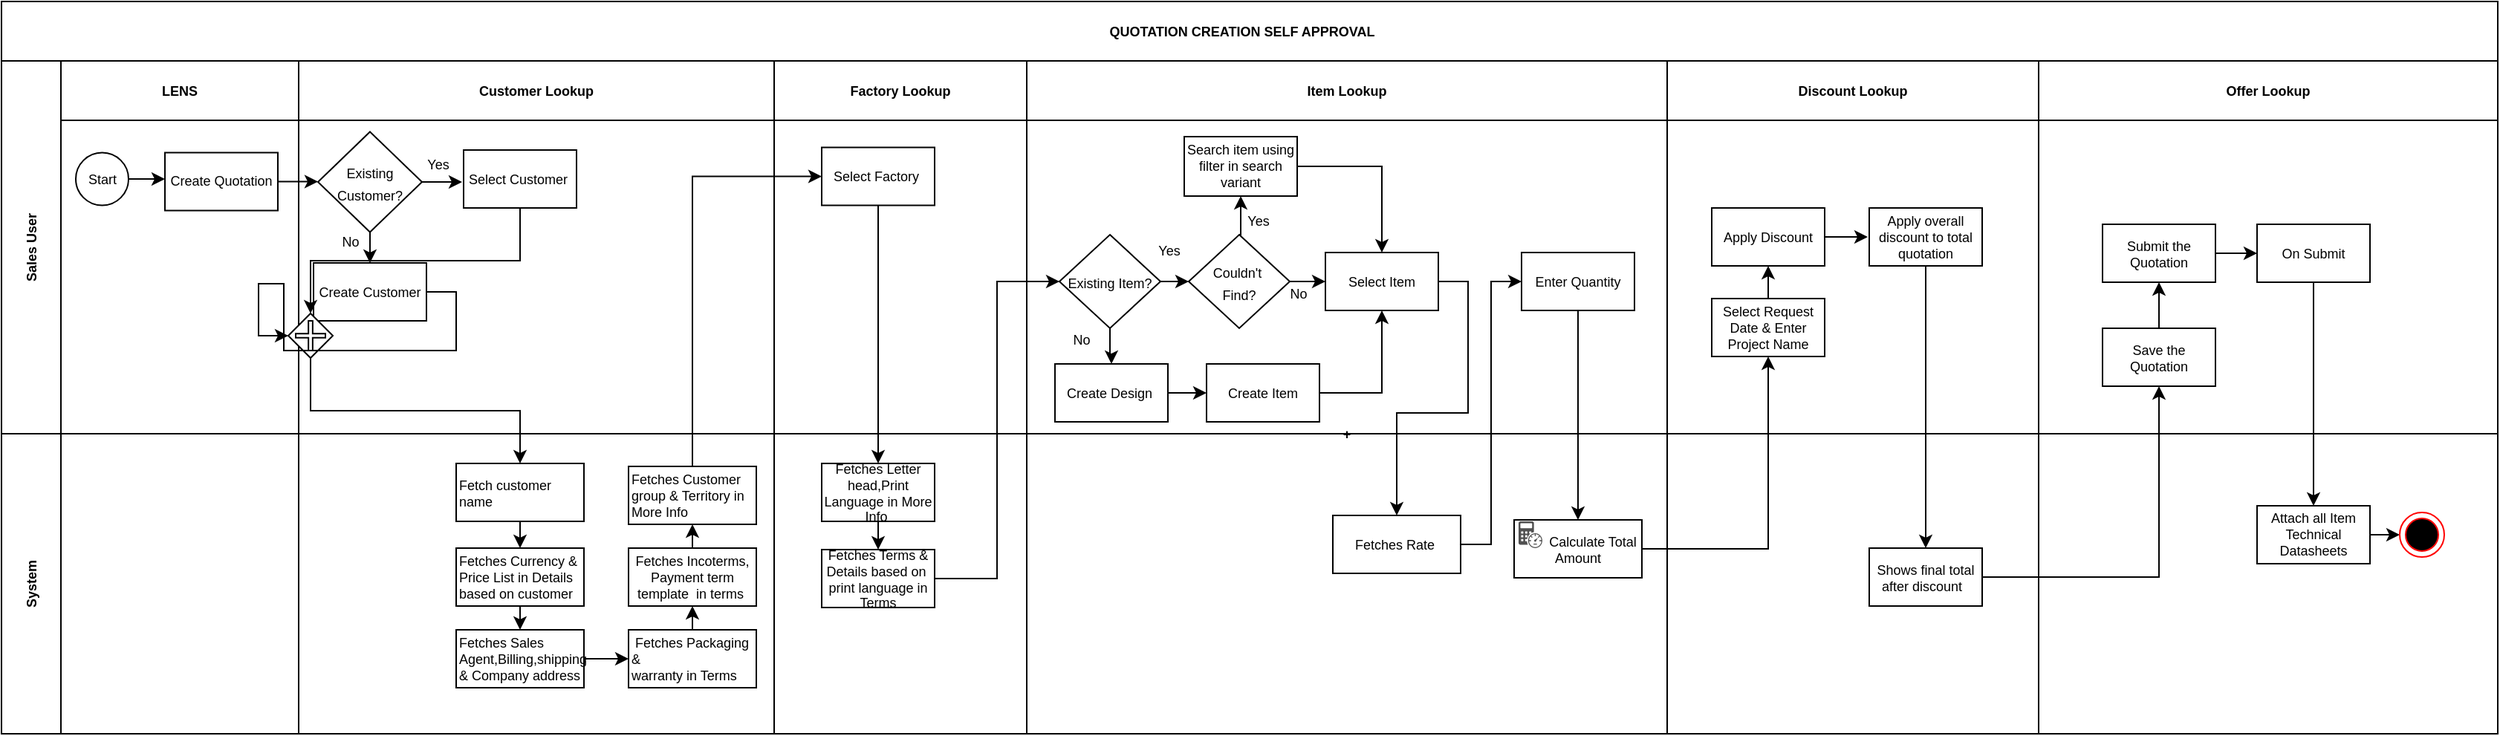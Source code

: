 <mxfile version="28.0.1">
  <diagram name="Page-1" id="TXxOkmzMB-AsiZWHqzil">
    <mxGraphModel dx="1201" dy="489" grid="1" gridSize="10" guides="1" tooltips="1" connect="1" arrows="1" fold="1" page="1" pageScale="1" pageWidth="1400" pageHeight="850" math="0" shadow="0">
      <root>
        <mxCell id="0" />
        <mxCell id="1" parent="0" />
        <mxCell id="I9-Bo0b2mwKEJArJB-ll-1" value="QUOTATION CREATION SELF APPROVAL    " style="shape=table;childLayout=tableLayout;startSize=40;collapsible=0;recursiveResize=0;expand=0;fontSize=9;fontStyle=1" vertex="1" parent="1">
          <mxGeometry x="90" width="1680.0" height="493.0" as="geometry" />
        </mxCell>
        <mxCell id="I9-Bo0b2mwKEJArJB-ll-2" value="Sales User" style="shape=tableRow;horizontal=0;swimlaneHead=0;swimlaneBody=0;top=0;left=0;strokeColor=inherit;bottom=0;right=0;dropTarget=0;fontStyle=1;fillColor=none;points=[[0,0.5],[1,0.5]];portConstraint=eastwest;startSize=40;collapsible=0;recursiveResize=0;expand=0;fontSize=9;" vertex="1" parent="I9-Bo0b2mwKEJArJB-ll-1">
          <mxGeometry y="40" width="1680.0" height="251" as="geometry" />
        </mxCell>
        <mxCell id="I9-Bo0b2mwKEJArJB-ll-3" value="LENS" style="swimlane;swimlaneHead=0;swimlaneBody=0;fontStyle=1;strokeColor=inherit;connectable=0;fillColor=none;startSize=40;collapsible=0;recursiveResize=0;expand=0;fontSize=9;" vertex="1" parent="I9-Bo0b2mwKEJArJB-ll-2">
          <mxGeometry x="40" width="160" height="251" as="geometry">
            <mxRectangle width="160" height="251" as="alternateBounds" />
          </mxGeometry>
        </mxCell>
        <mxCell id="I9-Bo0b2mwKEJArJB-ll-82" style="edgeStyle=orthogonalEdgeStyle;rounded=0;orthogonalLoop=1;jettySize=auto;html=1;exitX=1;exitY=0.5;exitDx=0;exitDy=0;" edge="1" parent="I9-Bo0b2mwKEJArJB-ll-3" source="I9-Bo0b2mwKEJArJB-ll-34">
          <mxGeometry relative="1" as="geometry">
            <mxPoint x="70" y="79.5" as="targetPoint" />
          </mxGeometry>
        </mxCell>
        <mxCell id="I9-Bo0b2mwKEJArJB-ll-34" value="&lt;font&gt;Start&lt;/font&gt;" style="ellipse;whiteSpace=wrap;html=1;aspect=fixed;fontSize=9;" vertex="1" parent="I9-Bo0b2mwKEJArJB-ll-3">
          <mxGeometry x="10" y="61.75" width="35.5" height="35.5" as="geometry" />
        </mxCell>
        <mxCell id="I9-Bo0b2mwKEJArJB-ll-36" value="Create Quotation" style="rounded=0;whiteSpace=wrap;html=1;align=center;fontSize=9;" vertex="1" parent="I9-Bo0b2mwKEJArJB-ll-3">
          <mxGeometry x="70" y="61.75" width="76" height="39" as="geometry" />
        </mxCell>
        <mxCell id="I9-Bo0b2mwKEJArJB-ll-4" value="Customer Lookup" style="swimlane;swimlaneHead=0;swimlaneBody=0;fontStyle=1;strokeColor=inherit;connectable=0;fillColor=none;startSize=40;collapsible=0;recursiveResize=0;expand=0;fontSize=9;" vertex="1" parent="I9-Bo0b2mwKEJArJB-ll-2">
          <mxGeometry x="200" width="320" height="251" as="geometry">
            <mxRectangle width="320" height="251" as="alternateBounds" />
          </mxGeometry>
        </mxCell>
        <mxCell id="I9-Bo0b2mwKEJArJB-ll-5" value="Create Customer" style="rounded=0;whiteSpace=wrap;html=1;align=center;fontSize=9;" vertex="1" parent="I9-Bo0b2mwKEJArJB-ll-4">
          <mxGeometry x="10" y="136" width="76" height="39" as="geometry" />
        </mxCell>
        <mxCell id="I9-Bo0b2mwKEJArJB-ll-6" style="edgeStyle=orthogonalEdgeStyle;rounded=0;orthogonalLoop=1;jettySize=auto;html=1;exitX=0.5;exitY=0;exitDx=0;exitDy=0;entryX=0.5;entryY=1;entryDx=0;entryDy=0;fontSize=9;" edge="1" parent="I9-Bo0b2mwKEJArJB-ll-4" source="I9-Bo0b2mwKEJArJB-ll-7" target="I9-Bo0b2mwKEJArJB-ll-8">
          <mxGeometry relative="1" as="geometry" />
        </mxCell>
        <mxCell id="I9-Bo0b2mwKEJArJB-ll-7" value="Select Request Date &amp;amp; Enter Project Name" style="rounded=0;whiteSpace=wrap;html=1;align=center;fontSize=9;" vertex="1" parent="I9-Bo0b2mwKEJArJB-ll-4">
          <mxGeometry x="951" y="160" width="76" height="39" as="geometry" />
        </mxCell>
        <mxCell id="I9-Bo0b2mwKEJArJB-ll-173" style="edgeStyle=orthogonalEdgeStyle;rounded=0;orthogonalLoop=1;jettySize=auto;html=1;exitX=1;exitY=0.5;exitDx=0;exitDy=0;" edge="1" parent="I9-Bo0b2mwKEJArJB-ll-4" source="I9-Bo0b2mwKEJArJB-ll-8">
          <mxGeometry relative="1" as="geometry">
            <mxPoint x="1056" y="118.833" as="targetPoint" />
          </mxGeometry>
        </mxCell>
        <mxCell id="I9-Bo0b2mwKEJArJB-ll-8" value="Apply Discount" style="rounded=0;whiteSpace=wrap;html=1;align=center;fontSize=9;" vertex="1" parent="I9-Bo0b2mwKEJArJB-ll-4">
          <mxGeometry x="951" y="99" width="76" height="39" as="geometry" />
        </mxCell>
        <mxCell id="I9-Bo0b2mwKEJArJB-ll-9" value="Select Item" style="rounded=0;whiteSpace=wrap;html=1;align=center;fontSize=9;" vertex="1" parent="I9-Bo0b2mwKEJArJB-ll-4">
          <mxGeometry x="691" y="129" width="76" height="39" as="geometry" />
        </mxCell>
        <mxCell id="I9-Bo0b2mwKEJArJB-ll-91" value="Select Customer&amp;nbsp;" style="rounded=0;whiteSpace=wrap;html=1;align=center;fontSize=9;" vertex="1" parent="I9-Bo0b2mwKEJArJB-ll-4">
          <mxGeometry x="111" y="60" width="76" height="39" as="geometry" />
        </mxCell>
        <mxCell id="I9-Bo0b2mwKEJArJB-ll-111" style="edgeStyle=orthogonalEdgeStyle;rounded=0;orthogonalLoop=1;jettySize=auto;html=1;exitX=1;exitY=0.5;exitDx=0;exitDy=0;" edge="1" parent="I9-Bo0b2mwKEJArJB-ll-4" source="I9-Bo0b2mwKEJArJB-ll-106">
          <mxGeometry relative="1" as="geometry">
            <mxPoint x="110" y="81.167" as="targetPoint" />
          </mxGeometry>
        </mxCell>
        <mxCell id="I9-Bo0b2mwKEJArJB-ll-112" style="edgeStyle=orthogonalEdgeStyle;rounded=0;orthogonalLoop=1;jettySize=auto;html=1;exitX=0.5;exitY=1;exitDx=0;exitDy=0;entryX=0.5;entryY=0;entryDx=0;entryDy=0;" edge="1" parent="I9-Bo0b2mwKEJArJB-ll-4" source="I9-Bo0b2mwKEJArJB-ll-106" target="I9-Bo0b2mwKEJArJB-ll-5">
          <mxGeometry relative="1" as="geometry" />
        </mxCell>
        <mxCell id="I9-Bo0b2mwKEJArJB-ll-106" value="&lt;font style=&quot;font-size: 9px;&quot;&gt;Existing Customer?&lt;/font&gt;" style="rhombus;whiteSpace=wrap;html=1;" vertex="1" parent="I9-Bo0b2mwKEJArJB-ll-4">
          <mxGeometry x="13" y="47.75" width="70" height="67.5" as="geometry" />
        </mxCell>
        <mxCell id="I9-Bo0b2mwKEJArJB-ll-113" value="&lt;font style=&quot;font-size: 9px;&quot;&gt;No&lt;/font&gt;" style="text;html=1;align=center;verticalAlign=middle;whiteSpace=wrap;rounded=0;" vertex="1" parent="I9-Bo0b2mwKEJArJB-ll-4">
          <mxGeometry x="20" y="115.25" width="30" height="12.25" as="geometry" />
        </mxCell>
        <mxCell id="I9-Bo0b2mwKEJArJB-ll-114" value="&lt;font style=&quot;font-size: 9px;&quot;&gt;Yes&lt;/font&gt;" style="text;html=1;align=center;verticalAlign=middle;whiteSpace=wrap;rounded=0;" vertex="1" parent="I9-Bo0b2mwKEJArJB-ll-4">
          <mxGeometry x="79" y="63" width="30" height="12.25" as="geometry" />
        </mxCell>
        <mxCell id="I9-Bo0b2mwKEJArJB-ll-123" value="Factory Lookup" style="swimlane;swimlaneHead=0;swimlaneBody=0;fontStyle=1;strokeColor=inherit;connectable=0;fillColor=none;startSize=40;collapsible=0;recursiveResize=0;expand=0;fontSize=9;" vertex="1" parent="I9-Bo0b2mwKEJArJB-ll-2">
          <mxGeometry x="520" width="170" height="251" as="geometry">
            <mxRectangle width="170" height="251" as="alternateBounds" />
          </mxGeometry>
        </mxCell>
        <mxCell id="I9-Bo0b2mwKEJArJB-ll-127" value="Select Factory&amp;nbsp;" style="rounded=0;whiteSpace=wrap;html=1;align=center;fontSize=9;" vertex="1" parent="I9-Bo0b2mwKEJArJB-ll-123">
          <mxGeometry x="32" y="58.25" width="76" height="39" as="geometry" />
        </mxCell>
        <mxCell id="I9-Bo0b2mwKEJArJB-ll-10" value="Item Lookup" style="swimlane;swimlaneHead=0;swimlaneBody=0;fontStyle=1;strokeColor=inherit;connectable=0;fillColor=none;startSize=40;collapsible=0;recursiveResize=0;expand=0;fontSize=9;" vertex="1" parent="I9-Bo0b2mwKEJArJB-ll-2">
          <mxGeometry x="690" width="431" height="251" as="geometry">
            <mxRectangle width="431" height="251" as="alternateBounds" />
          </mxGeometry>
        </mxCell>
        <mxCell id="I9-Bo0b2mwKEJArJB-ll-138" value="Search item using filter in search variant" style="rounded=0;whiteSpace=wrap;html=1;align=center;fontSize=9;" vertex="1" parent="I9-Bo0b2mwKEJArJB-ll-10">
          <mxGeometry x="106" y="51" width="76" height="40" as="geometry" />
        </mxCell>
        <mxCell id="I9-Bo0b2mwKEJArJB-ll-153" style="edgeStyle=orthogonalEdgeStyle;rounded=0;orthogonalLoop=1;jettySize=auto;html=1;exitX=1;exitY=0.5;exitDx=0;exitDy=0;entryX=0;entryY=0.5;entryDx=0;entryDy=0;" edge="1" parent="I9-Bo0b2mwKEJArJB-ll-10" source="I9-Bo0b2mwKEJArJB-ll-139" target="I9-Bo0b2mwKEJArJB-ll-152">
          <mxGeometry relative="1" as="geometry" />
        </mxCell>
        <mxCell id="I9-Bo0b2mwKEJArJB-ll-139" value="Create Design&amp;nbsp;" style="rounded=0;whiteSpace=wrap;html=1;align=center;fontSize=9;" vertex="1" parent="I9-Bo0b2mwKEJArJB-ll-10">
          <mxGeometry x="19" y="204" width="76" height="39" as="geometry" />
        </mxCell>
        <mxCell id="I9-Bo0b2mwKEJArJB-ll-160" style="edgeStyle=orthogonalEdgeStyle;rounded=0;orthogonalLoop=1;jettySize=auto;html=1;exitX=0.5;exitY=1;exitDx=0;exitDy=0;" edge="1" parent="I9-Bo0b2mwKEJArJB-ll-10" source="I9-Bo0b2mwKEJArJB-ll-135" target="I9-Bo0b2mwKEJArJB-ll-139">
          <mxGeometry relative="1" as="geometry" />
        </mxCell>
        <mxCell id="I9-Bo0b2mwKEJArJB-ll-162" style="edgeStyle=orthogonalEdgeStyle;rounded=0;orthogonalLoop=1;jettySize=auto;html=1;exitX=1;exitY=0.5;exitDx=0;exitDy=0;entryX=0;entryY=0.5;entryDx=0;entryDy=0;" edge="1" parent="I9-Bo0b2mwKEJArJB-ll-10" source="I9-Bo0b2mwKEJArJB-ll-135" target="I9-Bo0b2mwKEJArJB-ll-161">
          <mxGeometry relative="1" as="geometry" />
        </mxCell>
        <mxCell id="I9-Bo0b2mwKEJArJB-ll-135" value="&lt;font style=&quot;font-size: 9px;&quot;&gt;Existing Item?&lt;/font&gt;" style="rhombus;whiteSpace=wrap;html=1;" vertex="1" parent="I9-Bo0b2mwKEJArJB-ll-10">
          <mxGeometry x="22" y="117" width="68" height="63" as="geometry" />
        </mxCell>
        <mxCell id="I9-Bo0b2mwKEJArJB-ll-137" value="&lt;font style=&quot;font-size: 9px;&quot;&gt;Yes&lt;/font&gt;" style="text;html=1;align=center;verticalAlign=middle;whiteSpace=wrap;rounded=0;" vertex="1" parent="I9-Bo0b2mwKEJArJB-ll-10">
          <mxGeometry x="81" y="121" width="30" height="11.75" as="geometry" />
        </mxCell>
        <mxCell id="I9-Bo0b2mwKEJArJB-ll-136" value="&lt;font style=&quot;font-size: 9px;&quot;&gt;No&lt;/font&gt;" style="text;html=1;align=center;verticalAlign=middle;whiteSpace=wrap;rounded=0;" vertex="1" parent="I9-Bo0b2mwKEJArJB-ll-10">
          <mxGeometry x="22" y="180.5" width="30" height="12.25" as="geometry" />
        </mxCell>
        <mxCell id="I9-Bo0b2mwKEJArJB-ll-152" value="Create Item" style="rounded=0;whiteSpace=wrap;html=1;align=center;fontSize=9;" vertex="1" parent="I9-Bo0b2mwKEJArJB-ll-10">
          <mxGeometry x="121" y="204" width="76" height="39" as="geometry" />
        </mxCell>
        <mxCell id="I9-Bo0b2mwKEJArJB-ll-154" value="Enter Quantity" style="rounded=0;whiteSpace=wrap;html=1;align=center;fontSize=9;" vertex="1" parent="I9-Bo0b2mwKEJArJB-ll-10">
          <mxGeometry x="333" y="129" width="76" height="39" as="geometry" />
        </mxCell>
        <mxCell id="I9-Bo0b2mwKEJArJB-ll-164" style="edgeStyle=orthogonalEdgeStyle;rounded=0;orthogonalLoop=1;jettySize=auto;html=1;exitX=0.5;exitY=0;exitDx=0;exitDy=0;entryX=0.5;entryY=1;entryDx=0;entryDy=0;" edge="1" parent="I9-Bo0b2mwKEJArJB-ll-10" source="I9-Bo0b2mwKEJArJB-ll-161" target="I9-Bo0b2mwKEJArJB-ll-138">
          <mxGeometry relative="1" as="geometry" />
        </mxCell>
        <mxCell id="I9-Bo0b2mwKEJArJB-ll-166" style="edgeStyle=orthogonalEdgeStyle;rounded=0;orthogonalLoop=1;jettySize=auto;html=1;exitX=1;exitY=0.5;exitDx=0;exitDy=0;" edge="1" parent="I9-Bo0b2mwKEJArJB-ll-10" source="I9-Bo0b2mwKEJArJB-ll-161">
          <mxGeometry relative="1" as="geometry">
            <mxPoint x="201" y="148.833" as="targetPoint" />
          </mxGeometry>
        </mxCell>
        <mxCell id="I9-Bo0b2mwKEJArJB-ll-161" value="&lt;div&gt;&lt;font style=&quot;font-size: 9px;&quot;&gt;Couldn&#39;t&amp;nbsp;&lt;/font&gt;&lt;/div&gt;&lt;div&gt;&lt;font style=&quot;font-size: 9px;&quot;&gt;Find?&lt;/font&gt;&lt;/div&gt;" style="rhombus;whiteSpace=wrap;html=1;" vertex="1" parent="I9-Bo0b2mwKEJArJB-ll-10">
          <mxGeometry x="109" y="117" width="68" height="63" as="geometry" />
        </mxCell>
        <mxCell id="I9-Bo0b2mwKEJArJB-ll-165" value="&lt;font style=&quot;font-size: 9px;&quot;&gt;Yes&lt;/font&gt;" style="text;html=1;align=center;verticalAlign=middle;whiteSpace=wrap;rounded=0;" vertex="1" parent="I9-Bo0b2mwKEJArJB-ll-10">
          <mxGeometry x="141" y="101" width="30" height="11.75" as="geometry" />
        </mxCell>
        <mxCell id="I9-Bo0b2mwKEJArJB-ll-167" value="&lt;font style=&quot;font-size: 9px;&quot;&gt;No&lt;/font&gt;" style="text;html=1;align=center;verticalAlign=middle;whiteSpace=wrap;rounded=0;" vertex="1" parent="I9-Bo0b2mwKEJArJB-ll-10">
          <mxGeometry x="168" y="150" width="30" height="12.25" as="geometry" />
        </mxCell>
        <mxCell id="I9-Bo0b2mwKEJArJB-ll-11" value="Discount Lookup" style="swimlane;swimlaneHead=0;swimlaneBody=0;fontStyle=1;strokeColor=inherit;connectable=0;fillColor=none;startSize=40;collapsible=0;recursiveResize=0;expand=0;fontSize=9;" vertex="1" parent="I9-Bo0b2mwKEJArJB-ll-2">
          <mxGeometry x="1121" width="250" height="251" as="geometry">
            <mxRectangle width="250" height="251" as="alternateBounds" />
          </mxGeometry>
        </mxCell>
        <mxCell id="I9-Bo0b2mwKEJArJB-ll-48" value="Apply overall discount to total quotation" style="rounded=0;whiteSpace=wrap;html=1;align=center;fontSize=9;" vertex="1" parent="I9-Bo0b2mwKEJArJB-ll-11">
          <mxGeometry x="136" y="99" width="76" height="39" as="geometry" />
        </mxCell>
        <mxCell id="I9-Bo0b2mwKEJArJB-ll-12" value="Offer Lookup" style="swimlane;swimlaneHead=0;swimlaneBody=0;fontStyle=1;strokeColor=inherit;connectable=0;fillColor=none;startSize=40;collapsible=0;recursiveResize=0;expand=0;fontSize=9;" vertex="1" parent="I9-Bo0b2mwKEJArJB-ll-2">
          <mxGeometry x="1371" width="309" height="251" as="geometry">
            <mxRectangle width="309" height="251" as="alternateBounds" />
          </mxGeometry>
        </mxCell>
        <mxCell id="I9-Bo0b2mwKEJArJB-ll-107" style="edgeStyle=orthogonalEdgeStyle;rounded=0;orthogonalLoop=1;jettySize=auto;html=1;exitX=1;exitY=0.5;exitDx=0;exitDy=0;entryX=0;entryY=0.5;entryDx=0;entryDy=0;" edge="1" parent="I9-Bo0b2mwKEJArJB-ll-2" source="I9-Bo0b2mwKEJArJB-ll-36" target="I9-Bo0b2mwKEJArJB-ll-106">
          <mxGeometry relative="1" as="geometry" />
        </mxCell>
        <mxCell id="I9-Bo0b2mwKEJArJB-ll-168" style="edgeStyle=orthogonalEdgeStyle;rounded=0;orthogonalLoop=1;jettySize=auto;html=1;exitX=1;exitY=0.5;exitDx=0;exitDy=0;entryX=0.5;entryY=0;entryDx=0;entryDy=0;" edge="1" parent="I9-Bo0b2mwKEJArJB-ll-2" source="I9-Bo0b2mwKEJArJB-ll-138" target="I9-Bo0b2mwKEJArJB-ll-9">
          <mxGeometry relative="1" as="geometry" />
        </mxCell>
        <mxCell id="I9-Bo0b2mwKEJArJB-ll-169" style="edgeStyle=orthogonalEdgeStyle;rounded=0;orthogonalLoop=1;jettySize=auto;html=1;exitX=1;exitY=0.5;exitDx=0;exitDy=0;entryX=0.5;entryY=1;entryDx=0;entryDy=0;" edge="1" parent="I9-Bo0b2mwKEJArJB-ll-2" source="I9-Bo0b2mwKEJArJB-ll-152" target="I9-Bo0b2mwKEJArJB-ll-9">
          <mxGeometry relative="1" as="geometry" />
        </mxCell>
        <mxCell id="I9-Bo0b2mwKEJArJB-ll-13" value="System" style="shape=tableRow;horizontal=0;swimlaneHead=0;swimlaneBody=0;top=0;left=0;strokeColor=inherit;bottom=0;right=0;dropTarget=0;fontStyle=1;fillColor=none;points=[[0,0.5],[1,0.5]];portConstraint=eastwest;startSize=40;collapsible=0;recursiveResize=0;expand=0;fontSize=9;" vertex="1" parent="I9-Bo0b2mwKEJArJB-ll-1">
          <mxGeometry y="291" width="1680.0" height="202" as="geometry" />
        </mxCell>
        <mxCell id="I9-Bo0b2mwKEJArJB-ll-14" value="" style="swimlane;swimlaneHead=0;swimlaneBody=0;fontStyle=1;connectable=0;strokeColor=inherit;fillColor=none;startSize=0;collapsible=0;recursiveResize=0;expand=0;fontSize=9;" vertex="1" parent="I9-Bo0b2mwKEJArJB-ll-13">
          <mxGeometry x="40" width="160" height="202" as="geometry">
            <mxRectangle width="160" height="202" as="alternateBounds" />
          </mxGeometry>
        </mxCell>
        <mxCell id="I9-Bo0b2mwKEJArJB-ll-15" value="" style="swimlane;swimlaneHead=0;swimlaneBody=0;fontStyle=1;connectable=0;strokeColor=inherit;fillColor=none;startSize=0;collapsible=0;recursiveResize=0;expand=0;fontSize=9;" vertex="1" parent="I9-Bo0b2mwKEJArJB-ll-13">
          <mxGeometry x="200" width="320" height="202" as="geometry">
            <mxRectangle width="320" height="202" as="alternateBounds" />
          </mxGeometry>
        </mxCell>
        <mxCell id="I9-Bo0b2mwKEJArJB-ll-16" value="&amp;nbsp; &amp;nbsp; &amp;nbsp; &amp;nbsp; Calculate Total Amount" style="rounded=0;whiteSpace=wrap;html=1;align=center;fontSize=9;" vertex="1" parent="I9-Bo0b2mwKEJArJB-ll-15">
          <mxGeometry x="818" y="58" width="86" height="39" as="geometry" />
        </mxCell>
        <mxCell id="I9-Bo0b2mwKEJArJB-ll-17" value="" style="sketch=0;pointerEvents=1;shadow=0;dashed=0;html=1;strokeColor=none;fillColor=#505050;labelPosition=center;verticalLabelPosition=bottom;verticalAlign=top;outlineConnect=0;align=center;shape=mxgraph.office.concepts.bandwidth_calculator;fontSize=9;" vertex="1" parent="I9-Bo0b2mwKEJArJB-ll-15">
          <mxGeometry x="821" y="59" width="16" height="18" as="geometry" />
        </mxCell>
        <mxCell id="I9-Bo0b2mwKEJArJB-ll-101" style="edgeStyle=orthogonalEdgeStyle;rounded=0;orthogonalLoop=1;jettySize=auto;html=1;exitX=0.5;exitY=1;exitDx=0;exitDy=0;entryX=0.5;entryY=0;entryDx=0;entryDy=0;" edge="1" parent="I9-Bo0b2mwKEJArJB-ll-15" source="I9-Bo0b2mwKEJArJB-ll-41" target="I9-Bo0b2mwKEJArJB-ll-43">
          <mxGeometry relative="1" as="geometry" />
        </mxCell>
        <mxCell id="I9-Bo0b2mwKEJArJB-ll-41" value="Fetch customer name" style="rounded=0;whiteSpace=wrap;html=1;align=left;fontSize=9;" vertex="1" parent="I9-Bo0b2mwKEJArJB-ll-15">
          <mxGeometry x="106" y="20" width="86" height="39" as="geometry" />
        </mxCell>
        <mxCell id="I9-Bo0b2mwKEJArJB-ll-102" style="edgeStyle=orthogonalEdgeStyle;rounded=0;orthogonalLoop=1;jettySize=auto;html=1;exitX=0.5;exitY=1;exitDx=0;exitDy=0;entryX=0.5;entryY=0;entryDx=0;entryDy=0;" edge="1" parent="I9-Bo0b2mwKEJArJB-ll-15" source="I9-Bo0b2mwKEJArJB-ll-43" target="I9-Bo0b2mwKEJArJB-ll-19">
          <mxGeometry relative="1" as="geometry" />
        </mxCell>
        <mxCell id="I9-Bo0b2mwKEJArJB-ll-43" value="&lt;div align=&quot;left&quot;&gt;Fetches Currency &amp;amp; Price List in Details based on customer&lt;/div&gt;" style="rounded=0;whiteSpace=wrap;html=1;align=left;fontSize=9;" vertex="1" parent="I9-Bo0b2mwKEJArJB-ll-15">
          <mxGeometry x="106" y="77" width="86" height="39" as="geometry" />
        </mxCell>
        <mxCell id="I9-Bo0b2mwKEJArJB-ll-103" style="edgeStyle=orthogonalEdgeStyle;rounded=0;orthogonalLoop=1;jettySize=auto;html=1;exitX=1;exitY=0.5;exitDx=0;exitDy=0;entryX=0;entryY=0.5;entryDx=0;entryDy=0;" edge="1" parent="I9-Bo0b2mwKEJArJB-ll-15" source="I9-Bo0b2mwKEJArJB-ll-19" target="I9-Bo0b2mwKEJArJB-ll-90">
          <mxGeometry relative="1" as="geometry" />
        </mxCell>
        <mxCell id="I9-Bo0b2mwKEJArJB-ll-19" value="&lt;div align=&quot;left&quot;&gt;Fetches Sales Agent,Billing,shipping &amp;amp; Company address&lt;/div&gt;" style="rounded=0;whiteSpace=wrap;html=1;align=left;fontSize=9;" vertex="1" parent="I9-Bo0b2mwKEJArJB-ll-15">
          <mxGeometry x="106" y="132" width="86" height="39" as="geometry" />
        </mxCell>
        <mxCell id="I9-Bo0b2mwKEJArJB-ll-105" style="edgeStyle=orthogonalEdgeStyle;rounded=0;orthogonalLoop=1;jettySize=auto;html=1;exitX=0.5;exitY=0;exitDx=0;exitDy=0;entryX=0.5;entryY=1;entryDx=0;entryDy=0;" edge="1" parent="I9-Bo0b2mwKEJArJB-ll-15" source="I9-Bo0b2mwKEJArJB-ll-23" target="I9-Bo0b2mwKEJArJB-ll-89">
          <mxGeometry relative="1" as="geometry" />
        </mxCell>
        <mxCell id="I9-Bo0b2mwKEJArJB-ll-23" value="&lt;div&gt;Fetches Incoterms,&lt;/div&gt;&lt;div&gt;Payment term template&amp;nbsp; in terms&amp;nbsp;&lt;/div&gt;" style="rounded=0;whiteSpace=wrap;html=1;align=center;fontSize=9;" vertex="1" parent="I9-Bo0b2mwKEJArJB-ll-15">
          <mxGeometry x="222" y="77" width="86" height="39" as="geometry" />
        </mxCell>
        <mxCell id="I9-Bo0b2mwKEJArJB-ll-89" value="&lt;div align=&quot;left&quot;&gt;Fetches Customer group &amp;amp; Territory in More Info&lt;/div&gt;" style="rounded=0;whiteSpace=wrap;html=1;align=left;fontSize=9;" vertex="1" parent="I9-Bo0b2mwKEJArJB-ll-15">
          <mxGeometry x="222" y="22" width="86" height="39" as="geometry" />
        </mxCell>
        <mxCell id="I9-Bo0b2mwKEJArJB-ll-104" style="edgeStyle=orthogonalEdgeStyle;rounded=0;orthogonalLoop=1;jettySize=auto;html=1;exitX=0.5;exitY=0;exitDx=0;exitDy=0;entryX=0.5;entryY=1;entryDx=0;entryDy=0;" edge="1" parent="I9-Bo0b2mwKEJArJB-ll-15" source="I9-Bo0b2mwKEJArJB-ll-90" target="I9-Bo0b2mwKEJArJB-ll-23">
          <mxGeometry relative="1" as="geometry" />
        </mxCell>
        <mxCell id="I9-Bo0b2mwKEJArJB-ll-90" value="&lt;div align=&quot;left&quot;&gt;&lt;div align=&quot;left&quot;&gt;&amp;nbsp;Fetches Packaging &amp;amp;&lt;/div&gt;&lt;div align=&quot;left&quot;&gt;warranty in Terms&lt;/div&gt;&lt;/div&gt;" style="rounded=0;whiteSpace=wrap;html=1;align=left;fontSize=9;" vertex="1" parent="I9-Bo0b2mwKEJArJB-ll-15">
          <mxGeometry x="222" y="132" width="86" height="39" as="geometry" />
        </mxCell>
        <mxCell id="I9-Bo0b2mwKEJArJB-ll-124" style="swimlane;swimlaneHead=0;swimlaneBody=0;fontStyle=1;connectable=0;strokeColor=inherit;fillColor=none;startSize=0;collapsible=0;recursiveResize=0;expand=0;fontSize=9;" vertex="1" parent="I9-Bo0b2mwKEJArJB-ll-13">
          <mxGeometry x="520" width="170" height="202" as="geometry">
            <mxRectangle width="170" height="202" as="alternateBounds" />
          </mxGeometry>
        </mxCell>
        <mxCell id="I9-Bo0b2mwKEJArJB-ll-132" style="edgeStyle=orthogonalEdgeStyle;rounded=0;orthogonalLoop=1;jettySize=auto;html=1;exitX=0.5;exitY=1;exitDx=0;exitDy=0;entryX=0.5;entryY=0;entryDx=0;entryDy=0;" edge="1" parent="I9-Bo0b2mwKEJArJB-ll-124" source="I9-Bo0b2mwKEJArJB-ll-129" target="I9-Bo0b2mwKEJArJB-ll-131">
          <mxGeometry relative="1" as="geometry" />
        </mxCell>
        <mxCell id="I9-Bo0b2mwKEJArJB-ll-129" value="Fetches Letter head,Print Language in More Info&amp;nbsp;" style="rounded=0;whiteSpace=wrap;html=1;align=center;fontSize=9;" vertex="1" parent="I9-Bo0b2mwKEJArJB-ll-124">
          <mxGeometry x="32" y="20" width="76" height="39" as="geometry" />
        </mxCell>
        <mxCell id="I9-Bo0b2mwKEJArJB-ll-131" value="Fetches Terms &amp;amp; Details based on&amp;nbsp; print language in Terms" style="rounded=0;whiteSpace=wrap;html=1;align=center;fontSize=9;" vertex="1" parent="I9-Bo0b2mwKEJArJB-ll-124">
          <mxGeometry x="32" y="78" width="76" height="39" as="geometry" />
        </mxCell>
        <mxCell id="I9-Bo0b2mwKEJArJB-ll-18" value="+" style="swimlane;swimlaneHead=0;swimlaneBody=0;fontStyle=1;connectable=0;strokeColor=inherit;fillColor=none;startSize=0;collapsible=0;recursiveResize=0;expand=0;fontSize=9;" vertex="1" parent="I9-Bo0b2mwKEJArJB-ll-13">
          <mxGeometry x="690" width="431" height="202" as="geometry">
            <mxRectangle width="431" height="202" as="alternateBounds" />
          </mxGeometry>
        </mxCell>
        <mxCell id="I9-Bo0b2mwKEJArJB-ll-185" value="Fetches Rate&amp;nbsp;" style="rounded=0;whiteSpace=wrap;html=1;align=center;fontSize=9;" vertex="1" parent="I9-Bo0b2mwKEJArJB-ll-18">
          <mxGeometry x="206" y="55" width="86" height="39" as="geometry" />
        </mxCell>
        <mxCell id="I9-Bo0b2mwKEJArJB-ll-20" value="" style="swimlane;swimlaneHead=0;swimlaneBody=0;fontStyle=1;connectable=0;strokeColor=inherit;fillColor=none;startSize=0;collapsible=0;recursiveResize=0;expand=0;fontSize=9;" vertex="1" parent="I9-Bo0b2mwKEJArJB-ll-13">
          <mxGeometry x="1121" width="250" height="202" as="geometry">
            <mxRectangle width="250" height="202" as="alternateBounds" />
          </mxGeometry>
        </mxCell>
        <mxCell id="I9-Bo0b2mwKEJArJB-ll-58" value="Shows final total after discount&amp;nbsp;&amp;nbsp;" style="rounded=0;whiteSpace=wrap;html=1;align=center;fontSize=9;" vertex="1" parent="I9-Bo0b2mwKEJArJB-ll-20">
          <mxGeometry x="136" y="77" width="76" height="39" as="geometry" />
        </mxCell>
        <mxCell id="I9-Bo0b2mwKEJArJB-ll-25" value="" style="swimlane;swimlaneHead=0;swimlaneBody=0;fontStyle=1;connectable=0;strokeColor=inherit;fillColor=none;startSize=0;collapsible=0;recursiveResize=0;expand=0;fontSize=9;" vertex="1" parent="I9-Bo0b2mwKEJArJB-ll-13">
          <mxGeometry x="1371" width="309" height="202" as="geometry">
            <mxRectangle width="309" height="202" as="alternateBounds" />
          </mxGeometry>
        </mxCell>
        <mxCell id="I9-Bo0b2mwKEJArJB-ll-183" style="edgeStyle=orthogonalEdgeStyle;rounded=0;orthogonalLoop=1;jettySize=auto;html=1;exitX=1;exitY=0.5;exitDx=0;exitDy=0;entryX=0;entryY=0.5;entryDx=0;entryDy=0;" edge="1" parent="I9-Bo0b2mwKEJArJB-ll-25" source="I9-Bo0b2mwKEJArJB-ll-61" target="I9-Bo0b2mwKEJArJB-ll-181">
          <mxGeometry relative="1" as="geometry" />
        </mxCell>
        <mxCell id="I9-Bo0b2mwKEJArJB-ll-61" value="Attach all Item Technical Datasheets" style="rounded=0;whiteSpace=wrap;html=1;align=center;fontSize=9;" vertex="1" parent="I9-Bo0b2mwKEJArJB-ll-25">
          <mxGeometry x="147" y="48.5" width="76" height="39" as="geometry" />
        </mxCell>
        <mxCell id="I9-Bo0b2mwKEJArJB-ll-181" value="" style="ellipse;html=1;shape=endState;fillColor=#000000;strokeColor=#ff0000;fontSize=9;" vertex="1" parent="I9-Bo0b2mwKEJArJB-ll-25">
          <mxGeometry x="243" y="53" width="30" height="30" as="geometry" />
        </mxCell>
        <mxCell id="I9-Bo0b2mwKEJArJB-ll-128" style="edgeStyle=orthogonalEdgeStyle;rounded=0;orthogonalLoop=1;jettySize=auto;html=1;exitX=0.5;exitY=0;exitDx=0;exitDy=0;entryX=0;entryY=0.5;entryDx=0;entryDy=0;" edge="1" parent="I9-Bo0b2mwKEJArJB-ll-1" source="I9-Bo0b2mwKEJArJB-ll-89" target="I9-Bo0b2mwKEJArJB-ll-127">
          <mxGeometry relative="1" as="geometry" />
        </mxCell>
        <mxCell id="I9-Bo0b2mwKEJArJB-ll-130" style="edgeStyle=orthogonalEdgeStyle;rounded=0;orthogonalLoop=1;jettySize=auto;html=1;exitX=0.5;exitY=1;exitDx=0;exitDy=0;entryX=0.5;entryY=0;entryDx=0;entryDy=0;" edge="1" parent="I9-Bo0b2mwKEJArJB-ll-1" source="I9-Bo0b2mwKEJArJB-ll-127" target="I9-Bo0b2mwKEJArJB-ll-129">
          <mxGeometry relative="1" as="geometry" />
        </mxCell>
        <mxCell id="I9-Bo0b2mwKEJArJB-ll-156" style="edgeStyle=orthogonalEdgeStyle;rounded=0;orthogonalLoop=1;jettySize=auto;html=1;exitX=0.5;exitY=1;exitDx=0;exitDy=0;entryX=0.5;entryY=0;entryDx=0;entryDy=0;" edge="1" parent="I9-Bo0b2mwKEJArJB-ll-1" source="I9-Bo0b2mwKEJArJB-ll-154" target="I9-Bo0b2mwKEJArJB-ll-16">
          <mxGeometry relative="1" as="geometry" />
        </mxCell>
        <mxCell id="I9-Bo0b2mwKEJArJB-ll-184" style="edgeStyle=orthogonalEdgeStyle;rounded=0;orthogonalLoop=1;jettySize=auto;html=1;exitX=1;exitY=0.5;exitDx=0;exitDy=0;entryX=0;entryY=0.5;entryDx=0;entryDy=0;" edge="1" parent="I9-Bo0b2mwKEJArJB-ll-1" source="I9-Bo0b2mwKEJArJB-ll-131" target="I9-Bo0b2mwKEJArJB-ll-135">
          <mxGeometry relative="1" as="geometry" />
        </mxCell>
        <mxCell id="I9-Bo0b2mwKEJArJB-ll-187" style="edgeStyle=orthogonalEdgeStyle;rounded=0;orthogonalLoop=1;jettySize=auto;html=1;exitX=1;exitY=0.5;exitDx=0;exitDy=0;" edge="1" parent="I9-Bo0b2mwKEJArJB-ll-1" source="I9-Bo0b2mwKEJArJB-ll-9" target="I9-Bo0b2mwKEJArJB-ll-185">
          <mxGeometry relative="1" as="geometry" />
        </mxCell>
        <mxCell id="I9-Bo0b2mwKEJArJB-ll-188" style="edgeStyle=orthogonalEdgeStyle;rounded=0;orthogonalLoop=1;jettySize=auto;html=1;exitX=1;exitY=0.5;exitDx=0;exitDy=0;entryX=0;entryY=0.5;entryDx=0;entryDy=0;" edge="1" parent="I9-Bo0b2mwKEJArJB-ll-1" source="I9-Bo0b2mwKEJArJB-ll-185" target="I9-Bo0b2mwKEJArJB-ll-154">
          <mxGeometry relative="1" as="geometry" />
        </mxCell>
        <mxCell id="I9-Bo0b2mwKEJArJB-ll-189" style="edgeStyle=orthogonalEdgeStyle;rounded=0;orthogonalLoop=1;jettySize=auto;html=1;exitX=1;exitY=0.5;exitDx=0;exitDy=0;entryX=0.5;entryY=1;entryDx=0;entryDy=0;" edge="1" parent="I9-Bo0b2mwKEJArJB-ll-1" source="I9-Bo0b2mwKEJArJB-ll-16" target="I9-Bo0b2mwKEJArJB-ll-7">
          <mxGeometry relative="1" as="geometry" />
        </mxCell>
        <mxCell id="I9-Bo0b2mwKEJArJB-ll-193" style="edgeStyle=orthogonalEdgeStyle;rounded=0;orthogonalLoop=1;jettySize=auto;html=1;exitX=0.5;exitY=1;exitDx=0;exitDy=0;entryX=0.5;entryY=0;entryDx=0;entryDy=0;" edge="1" parent="I9-Bo0b2mwKEJArJB-ll-1" source="I9-Bo0b2mwKEJArJB-ll-48" target="I9-Bo0b2mwKEJArJB-ll-58">
          <mxGeometry relative="1" as="geometry" />
        </mxCell>
        <mxCell id="I9-Bo0b2mwKEJArJB-ll-47" style="edgeStyle=orthogonalEdgeStyle;rounded=0;orthogonalLoop=1;jettySize=auto;html=1;exitX=0.5;exitY=1;exitDx=0;exitDy=0;fontSize=9;" edge="1" parent="1">
          <mxGeometry relative="1" as="geometry">
            <mxPoint x="1220" y="202" as="sourcePoint" />
            <mxPoint x="1220" y="202" as="targetPoint" />
          </mxGeometry>
        </mxCell>
        <mxCell id="I9-Bo0b2mwKEJArJB-ll-50" style="edgeStyle=orthogonalEdgeStyle;rounded=0;orthogonalLoop=1;jettySize=auto;html=1;exitX=0.5;exitY=0;exitDx=0;exitDy=0;fontSize=9;" edge="1" parent="1" source="I9-Bo0b2mwKEJArJB-ll-51" target="I9-Bo0b2mwKEJArJB-ll-53">
          <mxGeometry relative="1" as="geometry" />
        </mxCell>
        <mxCell id="I9-Bo0b2mwKEJArJB-ll-51" value="Save the Quotation" style="rounded=0;whiteSpace=wrap;html=1;align=center;fontSize=9;" vertex="1" parent="1">
          <mxGeometry x="1504" y="220" width="76" height="39" as="geometry" />
        </mxCell>
        <mxCell id="I9-Bo0b2mwKEJArJB-ll-52" style="edgeStyle=orthogonalEdgeStyle;rounded=0;orthogonalLoop=1;jettySize=auto;html=1;exitX=1;exitY=0.5;exitDx=0;exitDy=0;entryX=0;entryY=0.5;entryDx=0;entryDy=0;fontSize=9;" edge="1" parent="1" source="I9-Bo0b2mwKEJArJB-ll-53" target="I9-Bo0b2mwKEJArJB-ll-54">
          <mxGeometry relative="1" as="geometry" />
        </mxCell>
        <mxCell id="I9-Bo0b2mwKEJArJB-ll-53" value="Submit the Quotation" style="rounded=0;whiteSpace=wrap;html=1;align=center;fontSize=9;" vertex="1" parent="1">
          <mxGeometry x="1504" y="150" width="76" height="39" as="geometry" />
        </mxCell>
        <mxCell id="I9-Bo0b2mwKEJArJB-ll-182" style="edgeStyle=orthogonalEdgeStyle;rounded=0;orthogonalLoop=1;jettySize=auto;html=1;exitX=0.5;exitY=1;exitDx=0;exitDy=0;entryX=0.5;entryY=0;entryDx=0;entryDy=0;" edge="1" parent="1" source="I9-Bo0b2mwKEJArJB-ll-54" target="I9-Bo0b2mwKEJArJB-ll-61">
          <mxGeometry relative="1" as="geometry" />
        </mxCell>
        <mxCell id="I9-Bo0b2mwKEJArJB-ll-54" value="On Submit" style="rounded=0;whiteSpace=wrap;html=1;align=center;fontSize=9;" vertex="1" parent="1">
          <mxGeometry x="1608" y="150" width="76" height="39" as="geometry" />
        </mxCell>
        <mxCell id="I9-Bo0b2mwKEJArJB-ll-120" style="edgeStyle=orthogonalEdgeStyle;rounded=0;orthogonalLoop=1;jettySize=auto;html=1;exitX=0.5;exitY=1;exitDx=0;exitDy=0;entryX=0.5;entryY=0;entryDx=0;entryDy=0;" edge="1" parent="1" source="I9-Bo0b2mwKEJArJB-ll-95" target="I9-Bo0b2mwKEJArJB-ll-41">
          <mxGeometry relative="1" as="geometry" />
        </mxCell>
        <mxCell id="I9-Bo0b2mwKEJArJB-ll-95" value="" style="rhombus;whiteSpace=wrap;html=1;fontSize=9;" vertex="1" parent="1">
          <mxGeometry x="283" y="210" width="30" height="30" as="geometry" />
        </mxCell>
        <mxCell id="I9-Bo0b2mwKEJArJB-ll-96" style="edgeStyle=orthogonalEdgeStyle;rounded=0;orthogonalLoop=1;jettySize=auto;html=1;exitX=0.5;exitY=1;exitDx=0;exitDy=0;fontSize=9;" edge="1" parent="1" source="I9-Bo0b2mwKEJArJB-ll-95" target="I9-Bo0b2mwKEJArJB-ll-95">
          <mxGeometry relative="1" as="geometry" />
        </mxCell>
        <mxCell id="I9-Bo0b2mwKEJArJB-ll-97" value="" style="shape=cross;whiteSpace=wrap;html=1;size=0.143;fillStyle=solid;fillColor=none;fontSize=9;" vertex="1" parent="1">
          <mxGeometry x="288" y="215" width="20" height="20" as="geometry" />
        </mxCell>
        <mxCell id="I9-Bo0b2mwKEJArJB-ll-118" style="edgeStyle=orthogonalEdgeStyle;rounded=0;orthogonalLoop=1;jettySize=auto;html=1;exitX=1;exitY=0.5;exitDx=0;exitDy=0;entryX=0;entryY=0.5;entryDx=0;entryDy=0;" edge="1" parent="1" source="I9-Bo0b2mwKEJArJB-ll-5" target="I9-Bo0b2mwKEJArJB-ll-95">
          <mxGeometry relative="1" as="geometry" />
        </mxCell>
        <mxCell id="I9-Bo0b2mwKEJArJB-ll-119" style="edgeStyle=orthogonalEdgeStyle;rounded=0;orthogonalLoop=1;jettySize=auto;html=1;exitX=0.5;exitY=1;exitDx=0;exitDy=0;entryX=0.5;entryY=0;entryDx=0;entryDy=0;" edge="1" parent="1" source="I9-Bo0b2mwKEJArJB-ll-91" target="I9-Bo0b2mwKEJArJB-ll-95">
          <mxGeometry relative="1" as="geometry" />
        </mxCell>
        <mxCell id="I9-Bo0b2mwKEJArJB-ll-194" style="edgeStyle=orthogonalEdgeStyle;rounded=0;orthogonalLoop=1;jettySize=auto;html=1;exitX=1;exitY=0.5;exitDx=0;exitDy=0;entryX=0.5;entryY=1;entryDx=0;entryDy=0;" edge="1" parent="1" source="I9-Bo0b2mwKEJArJB-ll-58" target="I9-Bo0b2mwKEJArJB-ll-51">
          <mxGeometry relative="1" as="geometry" />
        </mxCell>
      </root>
    </mxGraphModel>
  </diagram>
</mxfile>
